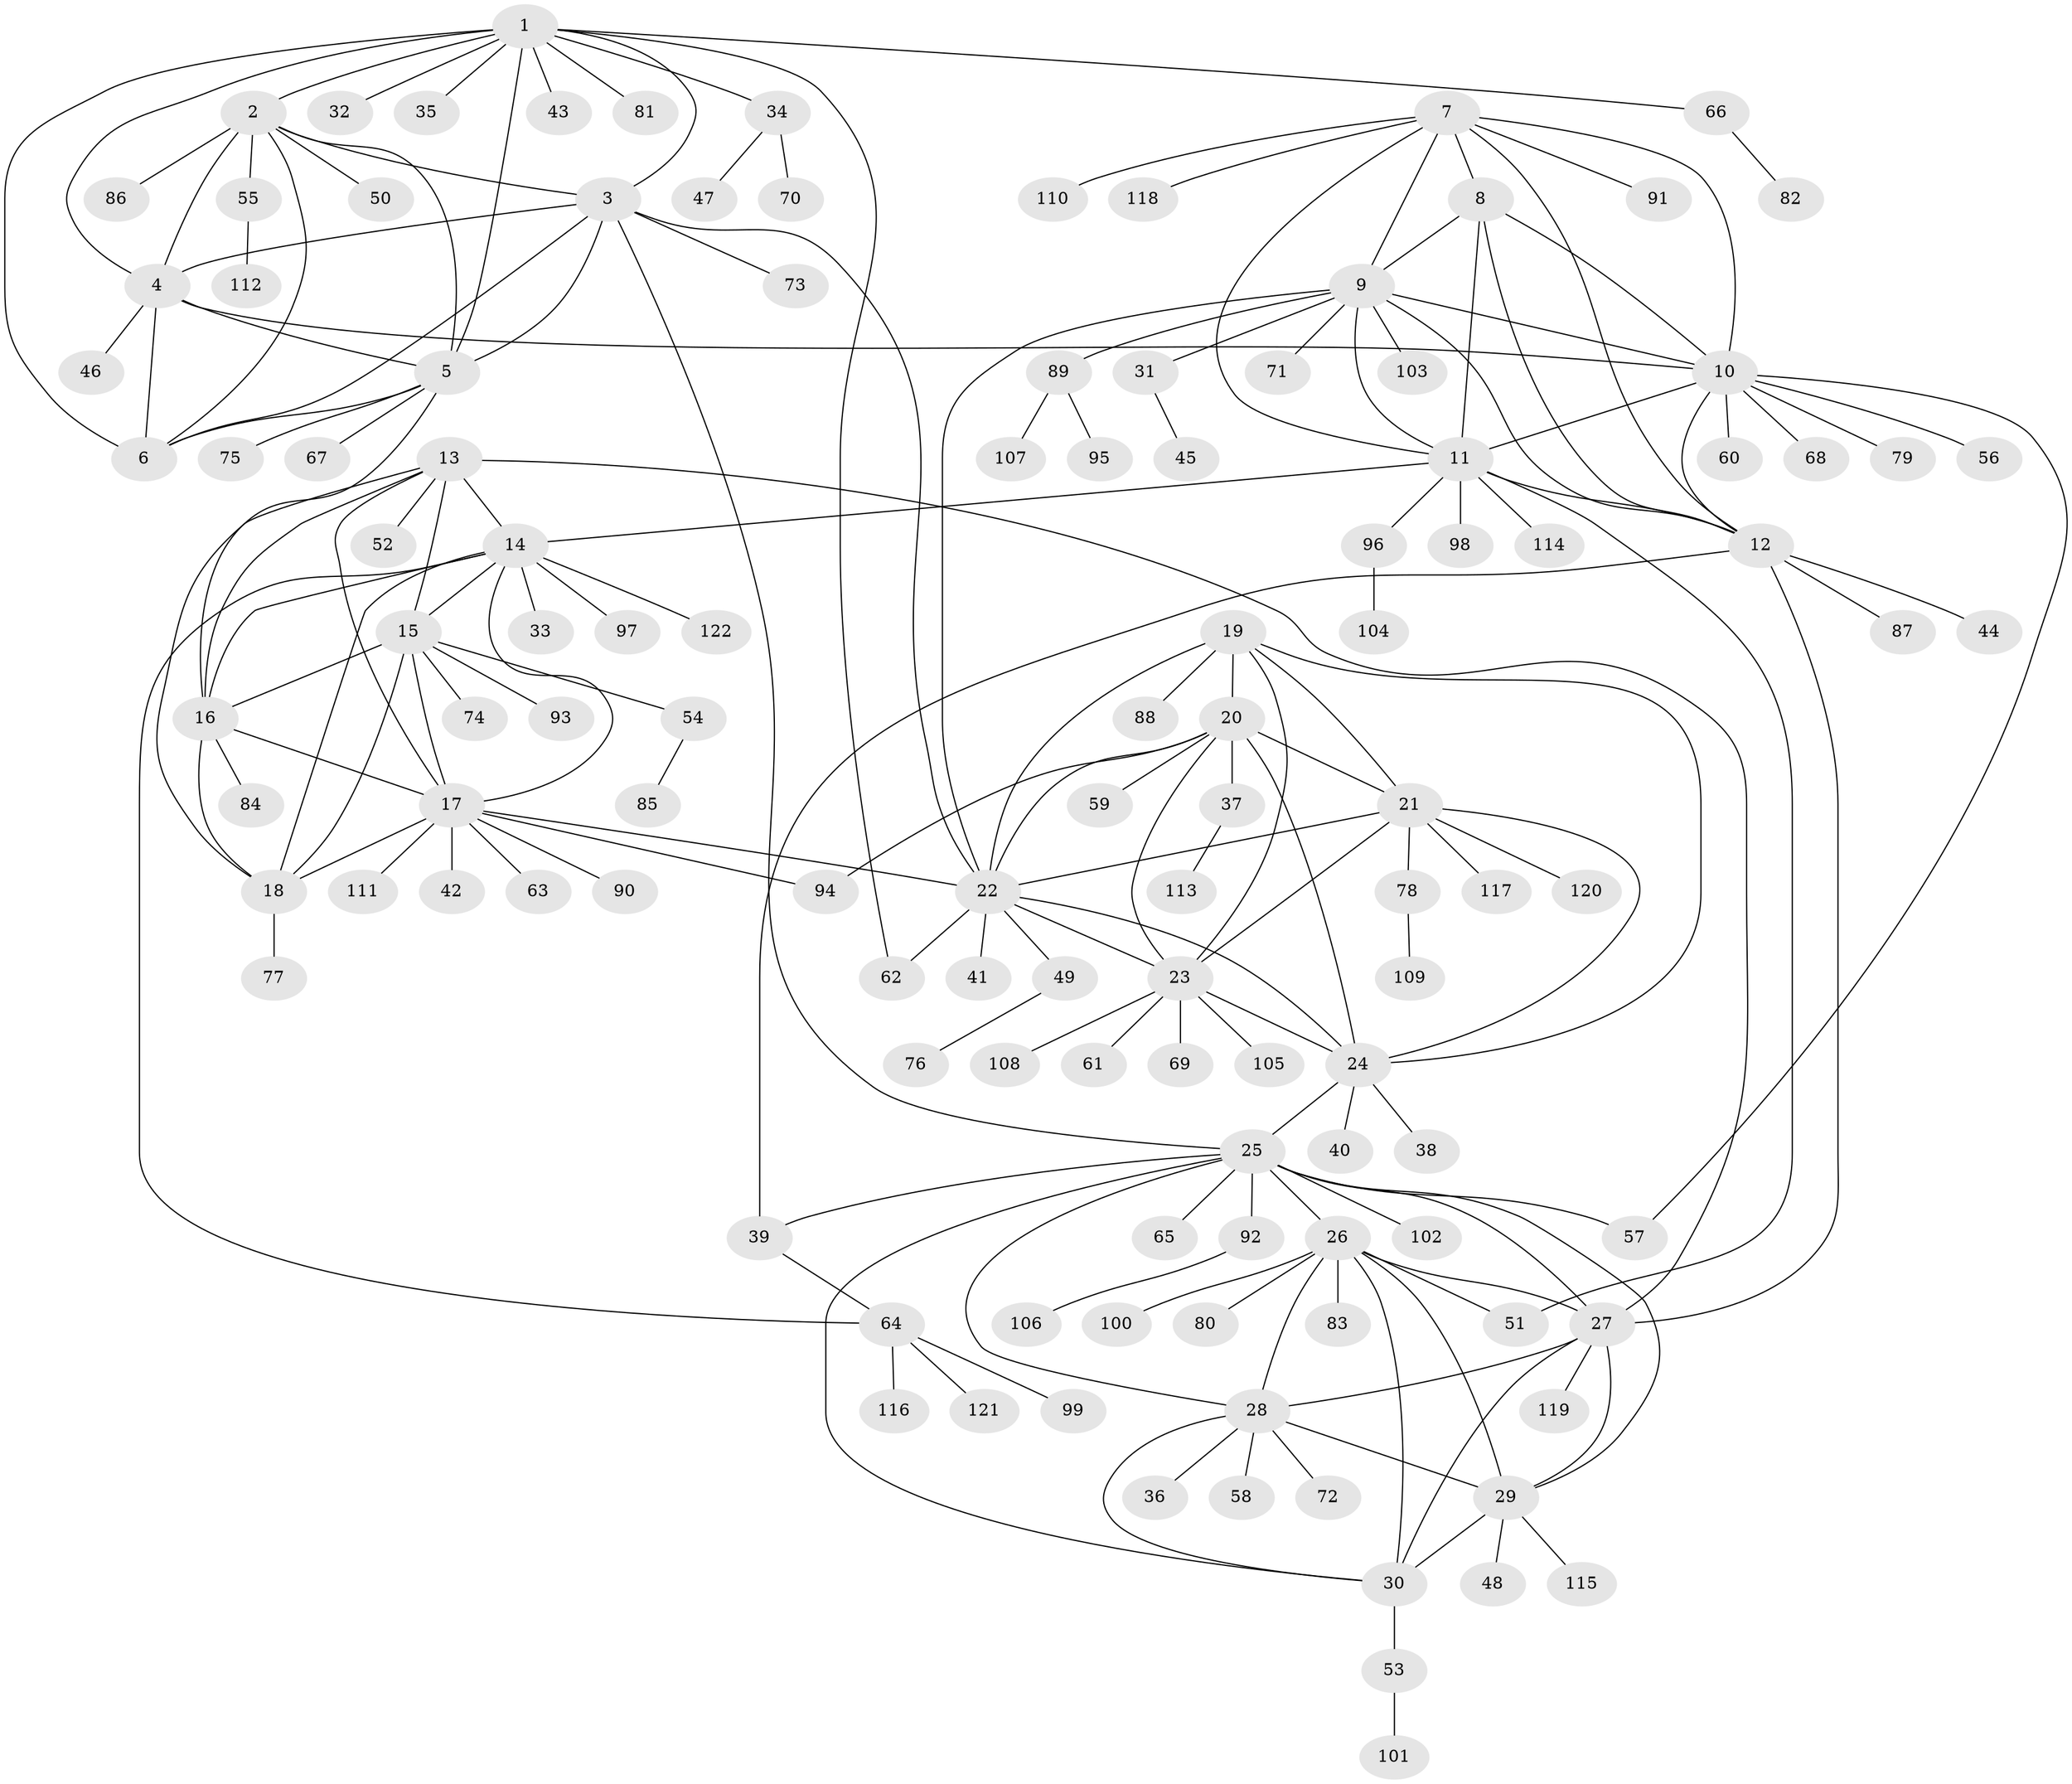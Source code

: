 // Generated by graph-tools (version 1.1) at 2025/50/03/09/25 03:50:27]
// undirected, 122 vertices, 183 edges
graph export_dot {
graph [start="1"]
  node [color=gray90,style=filled];
  1;
  2;
  3;
  4;
  5;
  6;
  7;
  8;
  9;
  10;
  11;
  12;
  13;
  14;
  15;
  16;
  17;
  18;
  19;
  20;
  21;
  22;
  23;
  24;
  25;
  26;
  27;
  28;
  29;
  30;
  31;
  32;
  33;
  34;
  35;
  36;
  37;
  38;
  39;
  40;
  41;
  42;
  43;
  44;
  45;
  46;
  47;
  48;
  49;
  50;
  51;
  52;
  53;
  54;
  55;
  56;
  57;
  58;
  59;
  60;
  61;
  62;
  63;
  64;
  65;
  66;
  67;
  68;
  69;
  70;
  71;
  72;
  73;
  74;
  75;
  76;
  77;
  78;
  79;
  80;
  81;
  82;
  83;
  84;
  85;
  86;
  87;
  88;
  89;
  90;
  91;
  92;
  93;
  94;
  95;
  96;
  97;
  98;
  99;
  100;
  101;
  102;
  103;
  104;
  105;
  106;
  107;
  108;
  109;
  110;
  111;
  112;
  113;
  114;
  115;
  116;
  117;
  118;
  119;
  120;
  121;
  122;
  1 -- 2;
  1 -- 3;
  1 -- 4;
  1 -- 5;
  1 -- 6;
  1 -- 32;
  1 -- 34;
  1 -- 35;
  1 -- 43;
  1 -- 62;
  1 -- 66;
  1 -- 81;
  2 -- 3;
  2 -- 4;
  2 -- 5;
  2 -- 6;
  2 -- 50;
  2 -- 55;
  2 -- 86;
  3 -- 4;
  3 -- 5;
  3 -- 6;
  3 -- 22;
  3 -- 25;
  3 -- 73;
  4 -- 5;
  4 -- 6;
  4 -- 10;
  4 -- 46;
  5 -- 6;
  5 -- 16;
  5 -- 67;
  5 -- 75;
  7 -- 8;
  7 -- 9;
  7 -- 10;
  7 -- 11;
  7 -- 12;
  7 -- 91;
  7 -- 110;
  7 -- 118;
  8 -- 9;
  8 -- 10;
  8 -- 11;
  8 -- 12;
  9 -- 10;
  9 -- 11;
  9 -- 12;
  9 -- 22;
  9 -- 31;
  9 -- 71;
  9 -- 89;
  9 -- 103;
  10 -- 11;
  10 -- 12;
  10 -- 56;
  10 -- 57;
  10 -- 60;
  10 -- 68;
  10 -- 79;
  11 -- 12;
  11 -- 14;
  11 -- 51;
  11 -- 96;
  11 -- 98;
  11 -- 114;
  12 -- 27;
  12 -- 39;
  12 -- 44;
  12 -- 87;
  13 -- 14;
  13 -- 15;
  13 -- 16;
  13 -- 17;
  13 -- 18;
  13 -- 27;
  13 -- 52;
  14 -- 15;
  14 -- 16;
  14 -- 17;
  14 -- 18;
  14 -- 33;
  14 -- 64;
  14 -- 97;
  14 -- 122;
  15 -- 16;
  15 -- 17;
  15 -- 18;
  15 -- 54;
  15 -- 74;
  15 -- 93;
  16 -- 17;
  16 -- 18;
  16 -- 84;
  17 -- 18;
  17 -- 22;
  17 -- 42;
  17 -- 63;
  17 -- 90;
  17 -- 94;
  17 -- 111;
  18 -- 77;
  19 -- 20;
  19 -- 21;
  19 -- 22;
  19 -- 23;
  19 -- 24;
  19 -- 88;
  20 -- 21;
  20 -- 22;
  20 -- 23;
  20 -- 24;
  20 -- 37;
  20 -- 59;
  20 -- 94;
  21 -- 22;
  21 -- 23;
  21 -- 24;
  21 -- 78;
  21 -- 117;
  21 -- 120;
  22 -- 23;
  22 -- 24;
  22 -- 41;
  22 -- 49;
  22 -- 62;
  23 -- 24;
  23 -- 61;
  23 -- 69;
  23 -- 105;
  23 -- 108;
  24 -- 25;
  24 -- 38;
  24 -- 40;
  25 -- 26;
  25 -- 27;
  25 -- 28;
  25 -- 29;
  25 -- 30;
  25 -- 39;
  25 -- 57;
  25 -- 65;
  25 -- 92;
  25 -- 102;
  26 -- 27;
  26 -- 28;
  26 -- 29;
  26 -- 30;
  26 -- 51;
  26 -- 80;
  26 -- 83;
  26 -- 100;
  27 -- 28;
  27 -- 29;
  27 -- 30;
  27 -- 119;
  28 -- 29;
  28 -- 30;
  28 -- 36;
  28 -- 58;
  28 -- 72;
  29 -- 30;
  29 -- 48;
  29 -- 115;
  30 -- 53;
  31 -- 45;
  34 -- 47;
  34 -- 70;
  37 -- 113;
  39 -- 64;
  49 -- 76;
  53 -- 101;
  54 -- 85;
  55 -- 112;
  64 -- 99;
  64 -- 116;
  64 -- 121;
  66 -- 82;
  78 -- 109;
  89 -- 95;
  89 -- 107;
  92 -- 106;
  96 -- 104;
}
